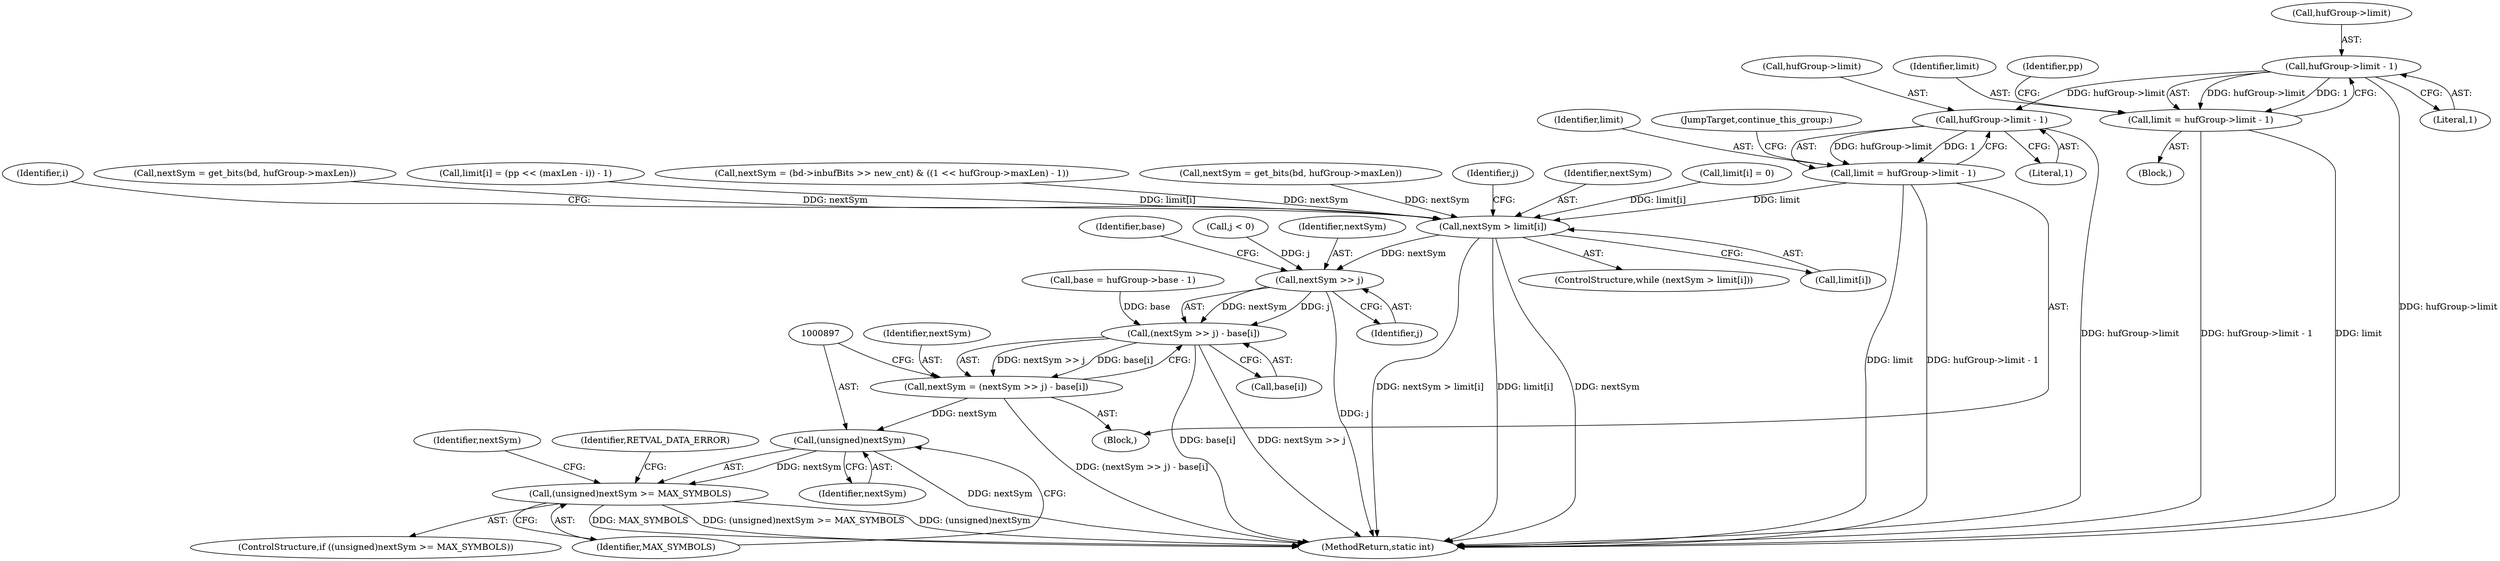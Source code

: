 digraph "0_busybox_0402cb32df015d9372578e3db27db47b33d5c7b0@pointer" {
"1000563" [label="(Call,hufGroup->limit - 1)"];
"1000561" [label="(Call,limit = hufGroup->limit - 1)"];
"1000761" [label="(Call,hufGroup->limit - 1)"];
"1000759" [label="(Call,limit = hufGroup->limit - 1)"];
"1000860" [label="(Call,nextSym > limit[i])"];
"1000888" [label="(Call,nextSym >> j)"];
"1000887" [label="(Call,(nextSym >> j) - base[i])"];
"1000885" [label="(Call,nextSym = (nextSym >> j) - base[i])"];
"1000896" [label="(Call,(unsigned)nextSym)"];
"1000895" [label="(Call,(unsigned)nextSym >= MAX_SYMBOLS)"];
"1000898" [label="(Identifier,nextSym)"];
"1000866" [label="(Identifier,i)"];
"1000765" [label="(Literal,1)"];
"1000860" [label="(Call,nextSym > limit[i])"];
"1000429" [label="(Block,)"];
"1000561" [label="(Call,limit = hufGroup->limit - 1)"];
"1000847" [label="(Call,nextSym = get_bits(bd, hufGroup->maxLen))"];
"1000761" [label="(Call,hufGroup->limit - 1)"];
"1000651" [label="(Call,limit[i] = (pp << (maxLen - i)) - 1)"];
"1000888" [label="(Call,nextSym >> j)"];
"1000562" [label="(Identifier,limit)"];
"1000829" [label="(Call,nextSym = (bd->inbufBits >> new_cnt) & ((1 << hufGroup->maxLen) - 1))"];
"1000793" [label="(Call,nextSym = get_bits(bd, hufGroup->maxLen))"];
"1000892" [label="(Identifier,base)"];
"1000886" [label="(Identifier,nextSym)"];
"1000569" [label="(Identifier,pp)"];
"1001177" [label="(MethodReturn,static int)"];
"1000903" [label="(Identifier,nextSym)"];
"1000868" [label="(Identifier,j)"];
"1000563" [label="(Call,hufGroup->limit - 1)"];
"1000895" [label="(Call,(unsigned)nextSym >= MAX_SYMBOLS)"];
"1000891" [label="(Call,base[i])"];
"1000885" [label="(Call,nextSym = (nextSym >> j) - base[i])"];
"1000875" [label="(Call,j < 0)"];
"1000889" [label="(Identifier,nextSym)"];
"1000894" [label="(ControlStructure,if ((unsigned)nextSym >= MAX_SYMBOLS))"];
"1000752" [label="(Call,base = hufGroup->base - 1)"];
"1000861" [label="(Identifier,nextSym)"];
"1000760" [label="(Identifier,limit)"];
"1000890" [label="(Identifier,j)"];
"1000729" [label="(Block,)"];
"1000887" [label="(Call,(nextSym >> j) - base[i])"];
"1000564" [label="(Call,hufGroup->limit)"];
"1000896" [label="(Call,(unsigned)nextSym)"];
"1000586" [label="(Call,limit[i] = 0)"];
"1000567" [label="(Literal,1)"];
"1000766" [label="(JumpTarget,continue_this_group:)"];
"1000899" [label="(Identifier,MAX_SYMBOLS)"];
"1000759" [label="(Call,limit = hufGroup->limit - 1)"];
"1000762" [label="(Call,hufGroup->limit)"];
"1000901" [label="(Identifier,RETVAL_DATA_ERROR)"];
"1000859" [label="(ControlStructure,while (nextSym > limit[i]))"];
"1000862" [label="(Call,limit[i])"];
"1000563" -> "1000561"  [label="AST: "];
"1000563" -> "1000567"  [label="CFG: "];
"1000564" -> "1000563"  [label="AST: "];
"1000567" -> "1000563"  [label="AST: "];
"1000561" -> "1000563"  [label="CFG: "];
"1000563" -> "1001177"  [label="DDG: hufGroup->limit"];
"1000563" -> "1000561"  [label="DDG: hufGroup->limit"];
"1000563" -> "1000561"  [label="DDG: 1"];
"1000563" -> "1000761"  [label="DDG: hufGroup->limit"];
"1000561" -> "1000429"  [label="AST: "];
"1000562" -> "1000561"  [label="AST: "];
"1000569" -> "1000561"  [label="CFG: "];
"1000561" -> "1001177"  [label="DDG: hufGroup->limit - 1"];
"1000561" -> "1001177"  [label="DDG: limit"];
"1000761" -> "1000759"  [label="AST: "];
"1000761" -> "1000765"  [label="CFG: "];
"1000762" -> "1000761"  [label="AST: "];
"1000765" -> "1000761"  [label="AST: "];
"1000759" -> "1000761"  [label="CFG: "];
"1000761" -> "1001177"  [label="DDG: hufGroup->limit"];
"1000761" -> "1000759"  [label="DDG: hufGroup->limit"];
"1000761" -> "1000759"  [label="DDG: 1"];
"1000759" -> "1000729"  [label="AST: "];
"1000760" -> "1000759"  [label="AST: "];
"1000766" -> "1000759"  [label="CFG: "];
"1000759" -> "1001177"  [label="DDG: limit"];
"1000759" -> "1001177"  [label="DDG: hufGroup->limit - 1"];
"1000759" -> "1000860"  [label="DDG: limit"];
"1000860" -> "1000859"  [label="AST: "];
"1000860" -> "1000862"  [label="CFG: "];
"1000861" -> "1000860"  [label="AST: "];
"1000862" -> "1000860"  [label="AST: "];
"1000866" -> "1000860"  [label="CFG: "];
"1000868" -> "1000860"  [label="CFG: "];
"1000860" -> "1001177"  [label="DDG: nextSym > limit[i]"];
"1000860" -> "1001177"  [label="DDG: limit[i]"];
"1000860" -> "1001177"  [label="DDG: nextSym"];
"1000829" -> "1000860"  [label="DDG: nextSym"];
"1000793" -> "1000860"  [label="DDG: nextSym"];
"1000847" -> "1000860"  [label="DDG: nextSym"];
"1000586" -> "1000860"  [label="DDG: limit[i]"];
"1000651" -> "1000860"  [label="DDG: limit[i]"];
"1000860" -> "1000888"  [label="DDG: nextSym"];
"1000888" -> "1000887"  [label="AST: "];
"1000888" -> "1000890"  [label="CFG: "];
"1000889" -> "1000888"  [label="AST: "];
"1000890" -> "1000888"  [label="AST: "];
"1000892" -> "1000888"  [label="CFG: "];
"1000888" -> "1001177"  [label="DDG: j"];
"1000888" -> "1000887"  [label="DDG: nextSym"];
"1000888" -> "1000887"  [label="DDG: j"];
"1000875" -> "1000888"  [label="DDG: j"];
"1000887" -> "1000885"  [label="AST: "];
"1000887" -> "1000891"  [label="CFG: "];
"1000891" -> "1000887"  [label="AST: "];
"1000885" -> "1000887"  [label="CFG: "];
"1000887" -> "1001177"  [label="DDG: base[i]"];
"1000887" -> "1001177"  [label="DDG: nextSym >> j"];
"1000887" -> "1000885"  [label="DDG: nextSym >> j"];
"1000887" -> "1000885"  [label="DDG: base[i]"];
"1000752" -> "1000887"  [label="DDG: base"];
"1000885" -> "1000729"  [label="AST: "];
"1000886" -> "1000885"  [label="AST: "];
"1000897" -> "1000885"  [label="CFG: "];
"1000885" -> "1001177"  [label="DDG: (nextSym >> j) - base[i]"];
"1000885" -> "1000896"  [label="DDG: nextSym"];
"1000896" -> "1000895"  [label="AST: "];
"1000896" -> "1000898"  [label="CFG: "];
"1000897" -> "1000896"  [label="AST: "];
"1000898" -> "1000896"  [label="AST: "];
"1000899" -> "1000896"  [label="CFG: "];
"1000896" -> "1001177"  [label="DDG: nextSym"];
"1000896" -> "1000895"  [label="DDG: nextSym"];
"1000895" -> "1000894"  [label="AST: "];
"1000895" -> "1000899"  [label="CFG: "];
"1000899" -> "1000895"  [label="AST: "];
"1000901" -> "1000895"  [label="CFG: "];
"1000903" -> "1000895"  [label="CFG: "];
"1000895" -> "1001177"  [label="DDG: MAX_SYMBOLS"];
"1000895" -> "1001177"  [label="DDG: (unsigned)nextSym >= MAX_SYMBOLS"];
"1000895" -> "1001177"  [label="DDG: (unsigned)nextSym"];
}
